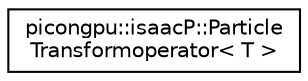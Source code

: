 digraph "Graphical Class Hierarchy"
{
 // LATEX_PDF_SIZE
  edge [fontname="Helvetica",fontsize="10",labelfontname="Helvetica",labelfontsize="10"];
  node [fontname="Helvetica",fontsize="10",shape=record];
  rankdir="LR";
  Node0 [label="picongpu::isaacP::Particle\lTransformoperator\< T \>",height=0.2,width=0.4,color="black", fillcolor="white", style="filled",URL="$structpicongpu_1_1isaac_p_1_1_particle_transformoperator.html",tooltip=" "];
}
